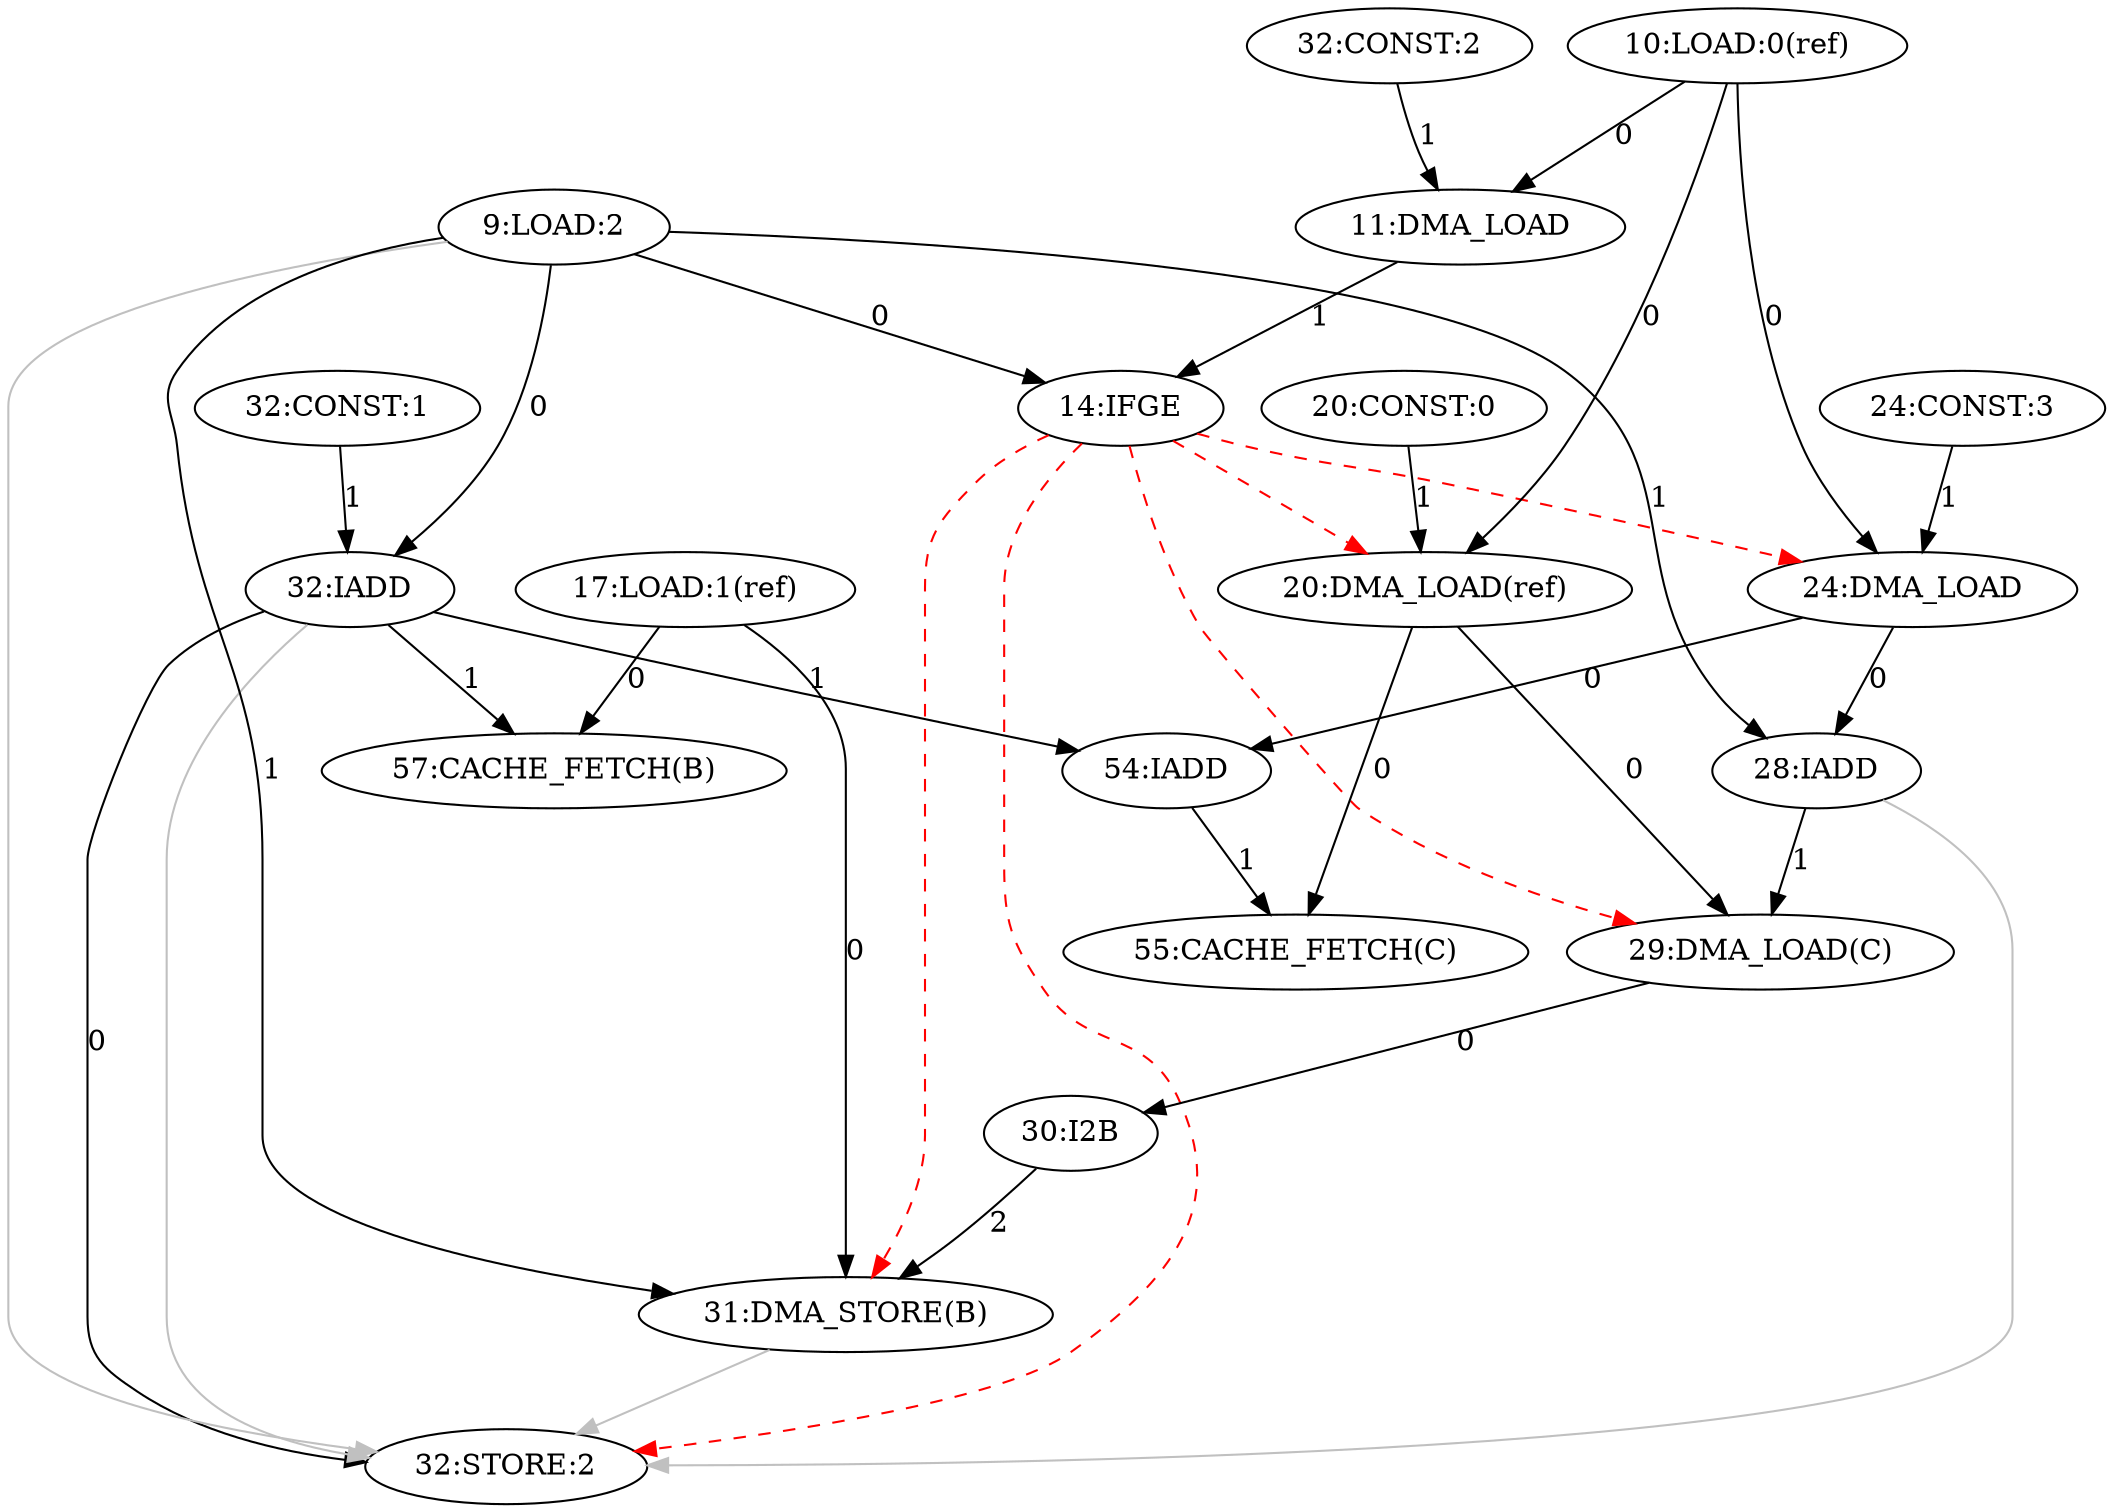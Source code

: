 digraph depgraph {
"32:IADD" -> "32:STORE:2"[label=0];
"9:LOAD:2" -> "32:STORE:2"[color=gray];
"14:IFGE" -> "32:STORE:2"[color=red,style=dashed];
"28:IADD" -> "32:STORE:2"[color=gray];
"31:DMA_STORE(B)" -> "32:STORE:2"[color=gray];
"32:IADD" -> "32:STORE:2"[color=gray];
"9:LOAD:2" -> "14:IFGE"[label=0];
"11:DMA_LOAD" -> "14:IFGE"[label=1];
"24:DMA_LOAD" -> "28:IADD"[label=0];
"9:LOAD:2" -> "28:IADD"[label=1];
"17:LOAD:1(ref)" -> "31:DMA_STORE(B)"[label=0];
"9:LOAD:2" -> "31:DMA_STORE(B)"[label=1];
"30:I2B" -> "31:DMA_STORE(B)"[label=2];
"14:IFGE" -> "31:DMA_STORE(B)"[color=red,style=dashed];
"9:LOAD:2" -> "32:IADD"[label=0];
"32:CONST:1" -> "32:IADD"[label=1];
"10:LOAD:0(ref)" -> "11:DMA_LOAD"[label=0];
"32:CONST:2" -> "11:DMA_LOAD"[label=1];
"10:LOAD:0(ref)" -> "20:DMA_LOAD(ref)"[label=0];
"20:CONST:0" -> "20:DMA_LOAD(ref)"[label=1];
"14:IFGE" -> "20:DMA_LOAD(ref)"[color=red,style=dashed];
"10:LOAD:0(ref)" -> "24:DMA_LOAD"[label=0];
"24:CONST:3" -> "24:DMA_LOAD"[label=1];
"14:IFGE" -> "24:DMA_LOAD"[color=red,style=dashed];
"20:DMA_LOAD(ref)" -> "29:DMA_LOAD(C)"[label=0];
"28:IADD" -> "29:DMA_LOAD(C)"[label=1];
"14:IFGE" -> "29:DMA_LOAD(C)"[color=red,style=dashed];
"17:LOAD:1(ref)" -> "57:CACHE_FETCH(B)"[label=0];
"32:IADD" -> "57:CACHE_FETCH(B)"[label=1];
"20:DMA_LOAD(ref)" -> "55:CACHE_FETCH(C)"[label=0];
"54:IADD" -> "55:CACHE_FETCH(C)"[label=1];
"24:DMA_LOAD" -> "54:IADD"[label=0];
"32:IADD" -> "54:IADD"[label=1];
"29:DMA_LOAD(C)" -> "30:I2B"[label=0];
}